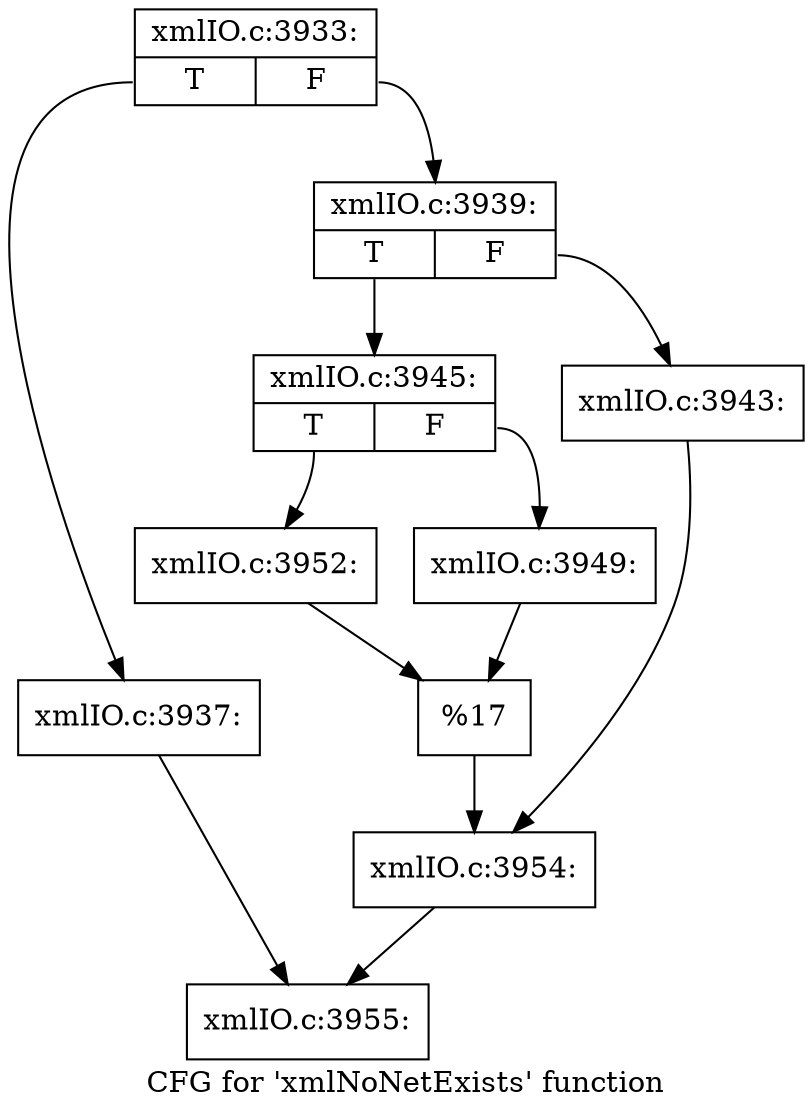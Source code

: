 digraph "CFG for 'xmlNoNetExists' function" {
	label="CFG for 'xmlNoNetExists' function";

	Node0x53fc690 [shape=record,label="{xmlIO.c:3933:|{<s0>T|<s1>F}}"];
	Node0x53fc690:s0 -> Node0x53fc180;
	Node0x53fc690:s1 -> Node0x53fc1d0;
	Node0x53fc180 [shape=record,label="{xmlIO.c:3937:}"];
	Node0x53fc180 -> Node0x5406f90;
	Node0x53fc1d0 [shape=record,label="{xmlIO.c:3939:|{<s0>T|<s1>F}}"];
	Node0x53fc1d0:s0 -> Node0x5407320;
	Node0x53fc1d0:s1 -> Node0x5407280;
	Node0x5407280 [shape=record,label="{xmlIO.c:3943:}"];
	Node0x5407280 -> Node0x54072d0;
	Node0x5407320 [shape=record,label="{xmlIO.c:3945:|{<s0>T|<s1>F}}"];
	Node0x5407320:s0 -> Node0x5407ac0;
	Node0x5407320:s1 -> Node0x5407a20;
	Node0x5407a20 [shape=record,label="{xmlIO.c:3949:}"];
	Node0x5407a20 -> Node0x5407a70;
	Node0x5407ac0 [shape=record,label="{xmlIO.c:3952:}"];
	Node0x5407ac0 -> Node0x5407a70;
	Node0x5407a70 [shape=record,label="{%17}"];
	Node0x5407a70 -> Node0x54072d0;
	Node0x54072d0 [shape=record,label="{xmlIO.c:3954:}"];
	Node0x54072d0 -> Node0x5406f90;
	Node0x5406f90 [shape=record,label="{xmlIO.c:3955:}"];
}
